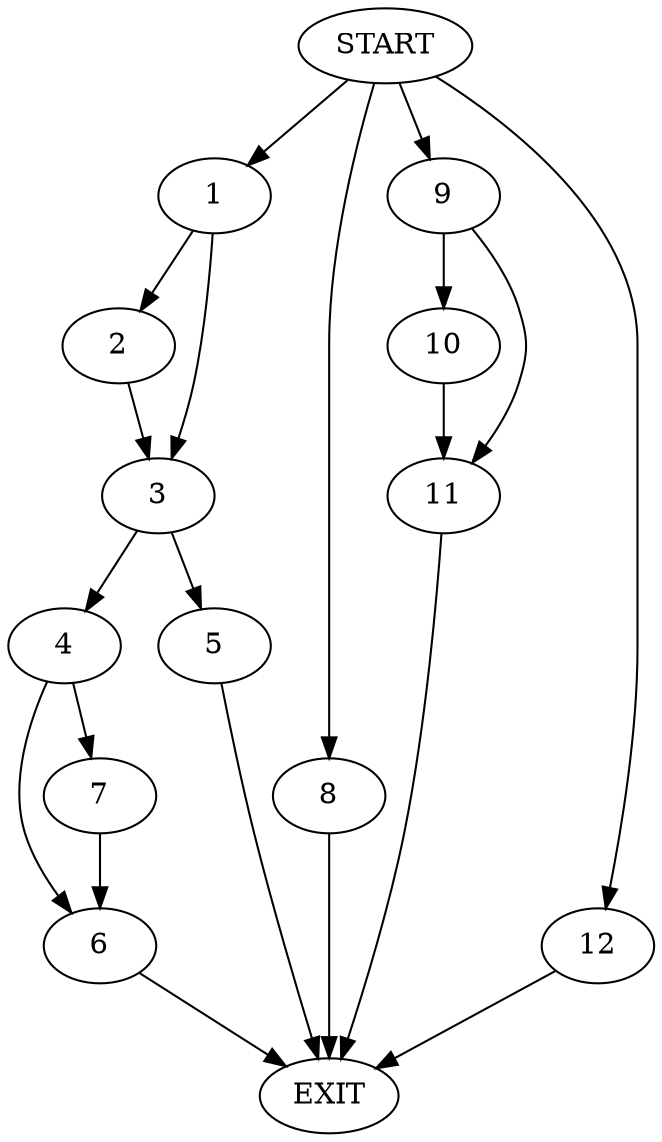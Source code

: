 digraph {
0 [label="START"]
13 [label="EXIT"]
0 -> 1
1 -> 2
1 -> 3
2 -> 3
3 -> 4
3 -> 5
5 -> 13
4 -> 6
4 -> 7
6 -> 13
7 -> 6
0 -> 8
8 -> 13
0 -> 9
9 -> 10
9 -> 11
11 -> 13
10 -> 11
0 -> 12
12 -> 13
}

